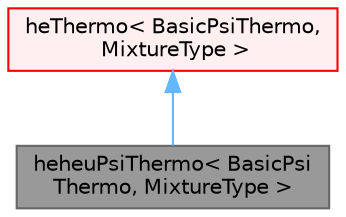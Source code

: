 digraph "heheuPsiThermo&lt; BasicPsiThermo, MixtureType &gt;"
{
 // LATEX_PDF_SIZE
  bgcolor="transparent";
  edge [fontname=Helvetica,fontsize=10,labelfontname=Helvetica,labelfontsize=10];
  node [fontname=Helvetica,fontsize=10,shape=box,height=0.2,width=0.4];
  Node1 [id="Node000001",label="heheuPsiThermo\< BasicPsi\lThermo, MixtureType \>",height=0.2,width=0.4,color="gray40", fillcolor="grey60", style="filled", fontcolor="black",tooltip=" "];
  Node2 -> Node1 [id="edge1_Node000001_Node000002",dir="back",color="steelblue1",style="solid",tooltip=" "];
  Node2 [id="Node000002",label="heThermo\< BasicPsiThermo,\l MixtureType \>",height=0.2,width=0.4,color="red", fillcolor="#FFF0F0", style="filled",URL="$classFoam_1_1heThermo.html",tooltip=" "];
}
